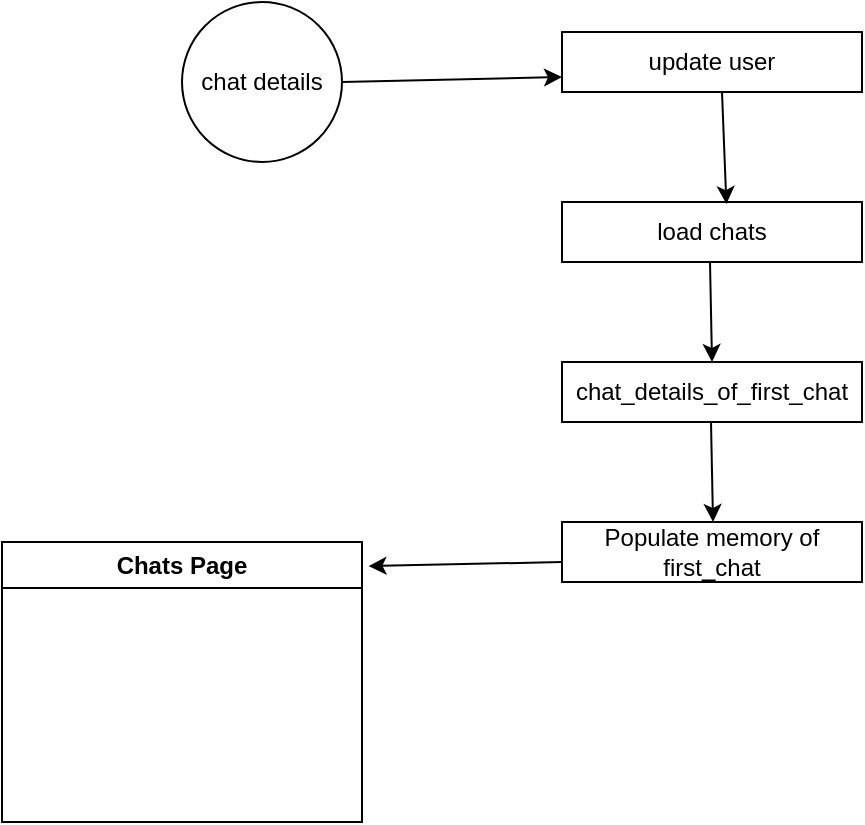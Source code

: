 <mxfile>
    <diagram id="D5YQU1bKOpj49fWj927M" name="Page-1">
        <mxGraphModel dx="654" dy="363" grid="1" gridSize="10" guides="1" tooltips="1" connect="1" arrows="1" fold="1" page="1" pageScale="1" pageWidth="850" pageHeight="1100" math="0" shadow="0">
            <root>
                <mxCell id="0"/>
                <mxCell id="1" parent="0"/>
                <mxCell id="12" style="edgeStyle=none;html=1;exitX=1;exitY=0.5;exitDx=0;exitDy=0;entryX=0;entryY=0.75;entryDx=0;entryDy=0;" parent="1" source="2" target="7" edge="1">
                    <mxGeometry relative="1" as="geometry">
                        <mxPoint x="210" y="180" as="targetPoint"/>
                    </mxGeometry>
                </mxCell>
                <mxCell id="2" value="chat details" style="ellipse;whiteSpace=wrap;html=1;aspect=fixed;" parent="1" vertex="1">
                    <mxGeometry x="240" y="150" width="80" height="80" as="geometry"/>
                </mxCell>
                <mxCell id="4" value="chat_details_of_first_chat" style="rounded=0;whiteSpace=wrap;html=1;" parent="1" vertex="1">
                    <mxGeometry x="430" y="330" width="150" height="30" as="geometry"/>
                </mxCell>
                <mxCell id="5" value="load chats" style="rounded=0;whiteSpace=wrap;html=1;" parent="1" vertex="1">
                    <mxGeometry x="430" y="250" width="150" height="30" as="geometry"/>
                </mxCell>
                <mxCell id="7" value="update user" style="rounded=0;whiteSpace=wrap;html=1;" parent="1" vertex="1">
                    <mxGeometry x="430" y="165" width="150" height="30" as="geometry"/>
                </mxCell>
                <mxCell id="9" value="Populate memory of first_chat" style="rounded=0;whiteSpace=wrap;html=1;" parent="1" vertex="1">
                    <mxGeometry x="430" y="410" width="150" height="30" as="geometry"/>
                </mxCell>
                <mxCell id="10" value="Chats Page" style="swimlane;whiteSpace=wrap;html=1;" parent="1" vertex="1">
                    <mxGeometry x="150" y="420" width="180" height="140" as="geometry"/>
                </mxCell>
                <mxCell id="11" value="" style="endArrow=classic;html=1;entryX=0.548;entryY=0.034;entryDx=0;entryDy=0;entryPerimeter=0;" parent="1" target="5" edge="1">
                    <mxGeometry width="50" height="50" relative="1" as="geometry">
                        <mxPoint x="510" y="195" as="sourcePoint"/>
                        <mxPoint x="560" y="145" as="targetPoint"/>
                    </mxGeometry>
                </mxCell>
                <mxCell id="14" value="" style="endArrow=classic;html=1;entryX=0.5;entryY=0;entryDx=0;entryDy=0;" parent="1" target="4" edge="1">
                    <mxGeometry width="50" height="50" relative="1" as="geometry">
                        <mxPoint x="504" y="280" as="sourcePoint"/>
                        <mxPoint x="506" y="336" as="targetPoint"/>
                    </mxGeometry>
                </mxCell>
                <mxCell id="15" value="" style="endArrow=classic;html=1;entryX=0.5;entryY=0;entryDx=0;entryDy=0;" parent="1" edge="1">
                    <mxGeometry width="50" height="50" relative="1" as="geometry">
                        <mxPoint x="504.5" y="360" as="sourcePoint"/>
                        <mxPoint x="505.5" y="410" as="targetPoint"/>
                    </mxGeometry>
                </mxCell>
                <mxCell id="16" value="" style="endArrow=classic;html=1;entryX=1.018;entryY=0.086;entryDx=0;entryDy=0;entryPerimeter=0;" parent="1" target="10" edge="1">
                    <mxGeometry width="50" height="50" relative="1" as="geometry">
                        <mxPoint x="430" y="430" as="sourcePoint"/>
                        <mxPoint x="431" y="480" as="targetPoint"/>
                    </mxGeometry>
                </mxCell>
            </root>
        </mxGraphModel>
    </diagram>
</mxfile>